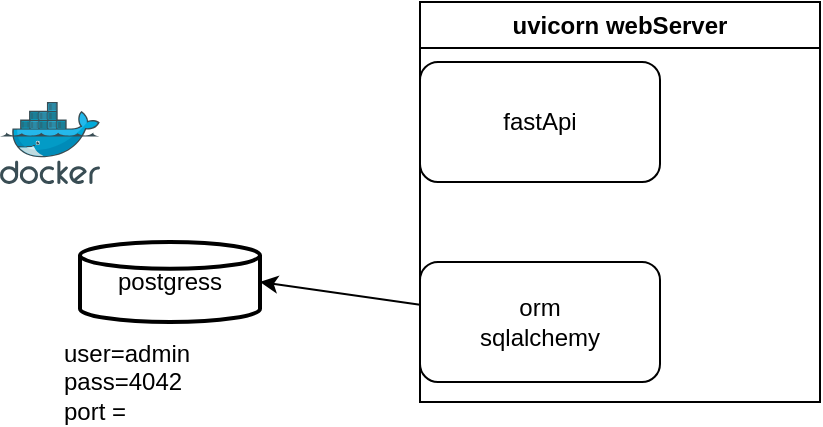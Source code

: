 <mxfile>
    <diagram id="PW_dtfwgpBOt05aFU_Qn" name="Page-1">
        <mxGraphModel dx="456" dy="446" grid="1" gridSize="10" guides="1" tooltips="1" connect="1" arrows="1" fold="1" page="1" pageScale="1" pageWidth="827" pageHeight="1169" math="0" shadow="0">
            <root>
                <mxCell id="0"/>
                <mxCell id="1" parent="0"/>
                <mxCell id="2" value="" style="sketch=0;aspect=fixed;html=1;points=[];align=center;image;fontSize=12;image=img/lib/mscae/Docker.svg;" vertex="1" parent="1">
                    <mxGeometry x="70" y="100" width="50" height="41" as="geometry"/>
                </mxCell>
                <mxCell id="3" value="postgress" style="strokeWidth=2;html=1;shape=mxgraph.flowchart.database;whiteSpace=wrap;" vertex="1" parent="1">
                    <mxGeometry x="110" y="170" width="90" height="40" as="geometry"/>
                </mxCell>
                <mxCell id="5" value="user=admin&lt;br&gt;pass=4042&lt;br&gt;port =&amp;nbsp;" style="text;html=1;strokeColor=none;fillColor=none;align=left;verticalAlign=middle;whiteSpace=wrap;rounded=0;" vertex="1" parent="1">
                    <mxGeometry x="100" y="220" width="130" height="40" as="geometry"/>
                </mxCell>
                <mxCell id="10" style="edgeStyle=none;html=1;entryX=1;entryY=0.5;entryDx=0;entryDy=0;entryPerimeter=0;" edge="1" parent="1" source="9" target="3">
                    <mxGeometry relative="1" as="geometry"/>
                </mxCell>
                <mxCell id="11" value="uvicorn webServer" style="swimlane;whiteSpace=wrap;html=1;" vertex="1" parent="1">
                    <mxGeometry x="280" y="50" width="200" height="200" as="geometry"/>
                </mxCell>
                <mxCell id="7" value="fastApi" style="rounded=1;whiteSpace=wrap;html=1;" vertex="1" parent="11">
                    <mxGeometry y="30" width="120" height="60" as="geometry"/>
                </mxCell>
                <mxCell id="9" value="orm&lt;br&gt;sqlalchemy" style="rounded=1;whiteSpace=wrap;html=1;" vertex="1" parent="11">
                    <mxGeometry y="130" width="120" height="60" as="geometry"/>
                </mxCell>
            </root>
        </mxGraphModel>
    </diagram>
</mxfile>